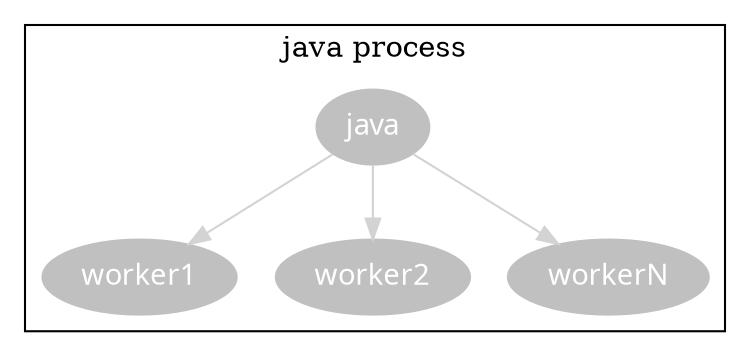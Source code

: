 digraph G {
  bgcolor="transparent"
  node [ style = filled, color=grey, fontcolor=white, fontname="sans-serif"]
  edge [ color = lightgrey, fontcolor=white, fontname="sans-serif"]
  subgraph clusterprocess {
    label = "java process"
    java -> worker1
    java -> worker2
    java -> workerN
  }
}
